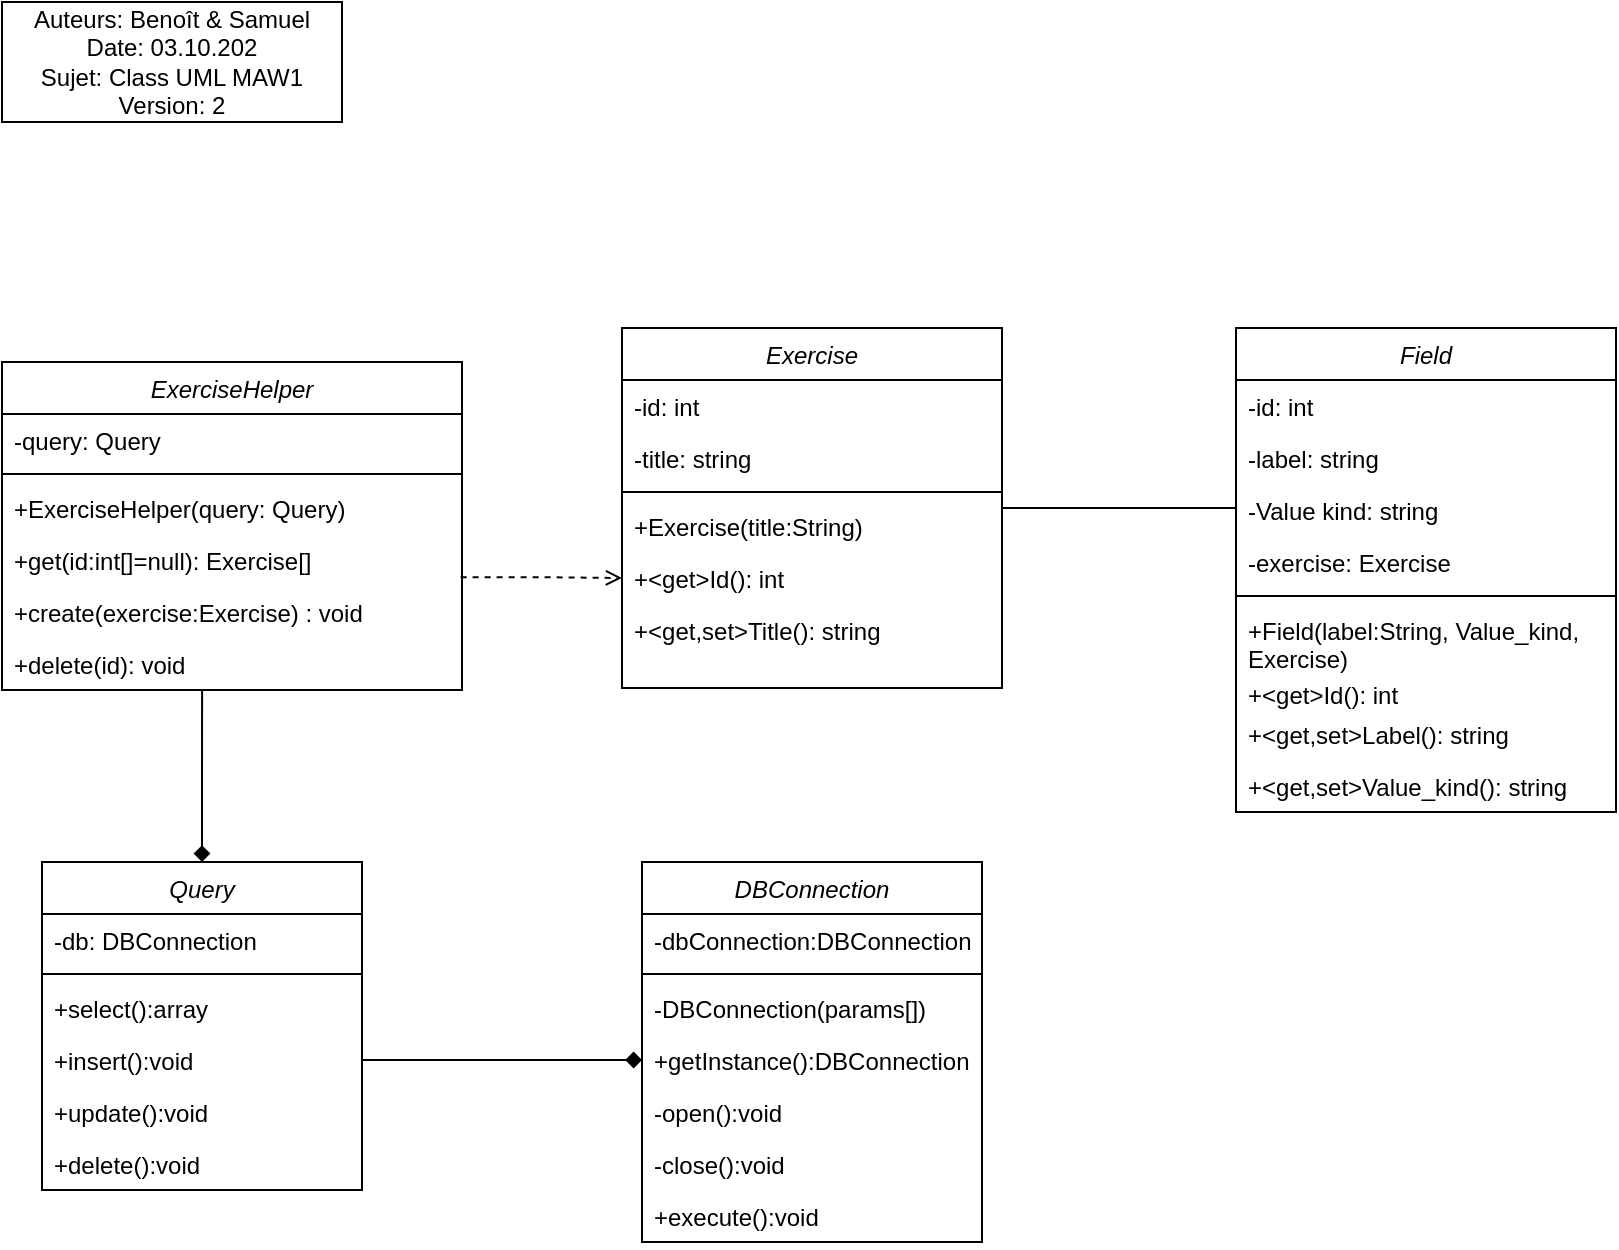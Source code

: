 <mxfile version="20.2.3" type="device"><diagram id="C5RBs43oDa-KdzZeNtuy" name="Page-1"><mxGraphModel dx="395" dy="238" grid="1" gridSize="10" guides="1" tooltips="1" connect="1" arrows="1" fold="1" page="1" pageScale="1" pageWidth="827" pageHeight="1169" math="0" shadow="0"><root><mxCell id="WIyWlLk6GJQsqaUBKTNV-0"/><mxCell id="WIyWlLk6GJQsqaUBKTNV-1" parent="WIyWlLk6GJQsqaUBKTNV-0"/><mxCell id="zkfFHV4jXpPFQw0GAbJ--0" value="DBConnection" style="swimlane;fontStyle=2;align=center;verticalAlign=top;childLayout=stackLayout;horizontal=1;startSize=26;horizontalStack=0;resizeParent=1;resizeLast=0;collapsible=1;marginBottom=0;rounded=0;shadow=0;strokeWidth=1;" parent="WIyWlLk6GJQsqaUBKTNV-1" vertex="1"><mxGeometry x="340" y="450" width="170" height="190" as="geometry"><mxRectangle x="230" y="140" width="160" height="26" as="alternateBounds"/></mxGeometry></mxCell><mxCell id="M4dQgFBQKcyhbSVFDdlS-5" value="-dbConnection:DBConnection" style="text;align=left;verticalAlign=top;spacingLeft=4;spacingRight=4;overflow=hidden;rotatable=0;points=[[0,0.5],[1,0.5]];portConstraint=eastwest;rounded=0;shadow=0;html=0;" parent="zkfFHV4jXpPFQw0GAbJ--0" vertex="1"><mxGeometry y="26" width="170" height="26" as="geometry"/></mxCell><mxCell id="zkfFHV4jXpPFQw0GAbJ--4" value="" style="line;html=1;strokeWidth=1;align=left;verticalAlign=middle;spacingTop=-1;spacingLeft=3;spacingRight=3;rotatable=0;labelPosition=right;points=[];portConstraint=eastwest;" parent="zkfFHV4jXpPFQw0GAbJ--0" vertex="1"><mxGeometry y="52" width="170" height="8" as="geometry"/></mxCell><mxCell id="M4dQgFBQKcyhbSVFDdlS-7" value="-DBConnection(params[])" style="text;align=left;verticalAlign=top;spacingLeft=4;spacingRight=4;overflow=hidden;rotatable=0;points=[[0,0.5],[1,0.5]];portConstraint=eastwest;" parent="zkfFHV4jXpPFQw0GAbJ--0" vertex="1"><mxGeometry y="60" width="170" height="26" as="geometry"/></mxCell><mxCell id="LhS3sPZZGW_g35Ehr8yf-23" value="+getInstance():DBConnection" style="text;align=left;verticalAlign=top;spacingLeft=4;spacingRight=4;overflow=hidden;rotatable=0;points=[[0,0.5],[1,0.5]];portConstraint=eastwest;" parent="zkfFHV4jXpPFQw0GAbJ--0" vertex="1"><mxGeometry y="86" width="170" height="26" as="geometry"/></mxCell><mxCell id="LhS3sPZZGW_g35Ehr8yf-22" value="-open():void" style="text;align=left;verticalAlign=top;spacingLeft=4;spacingRight=4;overflow=hidden;rotatable=0;points=[[0,0.5],[1,0.5]];portConstraint=eastwest;" parent="zkfFHV4jXpPFQw0GAbJ--0" vertex="1"><mxGeometry y="112" width="170" height="26" as="geometry"/></mxCell><mxCell id="M4dQgFBQKcyhbSVFDdlS-8" value="-close():void" style="text;align=left;verticalAlign=top;spacingLeft=4;spacingRight=4;overflow=hidden;rotatable=0;points=[[0,0.5],[1,0.5]];portConstraint=eastwest;rounded=0;shadow=0;html=0;" parent="zkfFHV4jXpPFQw0GAbJ--0" vertex="1"><mxGeometry y="138" width="170" height="26" as="geometry"/></mxCell><mxCell id="M4dQgFBQKcyhbSVFDdlS-6" value="+execute():void" style="text;align=left;verticalAlign=top;spacingLeft=4;spacingRight=4;overflow=hidden;rotatable=0;points=[[0,0.5],[1,0.5]];portConstraint=eastwest;rounded=0;shadow=0;html=0;" parent="zkfFHV4jXpPFQw0GAbJ--0" vertex="1"><mxGeometry y="164" width="170" height="26" as="geometry"/></mxCell><mxCell id="LhS3sPZZGW_g35Ehr8yf-27" style="edgeStyle=orthogonalEdgeStyle;rounded=0;orthogonalLoop=1;jettySize=auto;html=1;entryX=0.435;entryY=1.015;entryDx=0;entryDy=0;entryPerimeter=0;startArrow=diamond;startFill=1;endArrow=none;endFill=0;" parent="WIyWlLk6GJQsqaUBKTNV-1" source="M4dQgFBQKcyhbSVFDdlS-10" target="M4dQgFBQKcyhbSVFDdlS-21" edge="1"><mxGeometry relative="1" as="geometry"/></mxCell><mxCell id="M4dQgFBQKcyhbSVFDdlS-10" value="Query" style="swimlane;fontStyle=2;align=center;verticalAlign=top;childLayout=stackLayout;horizontal=1;startSize=26;horizontalStack=0;resizeParent=1;resizeLast=0;collapsible=1;marginBottom=0;rounded=0;shadow=0;strokeWidth=1;" parent="WIyWlLk6GJQsqaUBKTNV-1" vertex="1"><mxGeometry x="40" y="450" width="160" height="164" as="geometry"><mxRectangle x="230" y="140" width="160" height="26" as="alternateBounds"/></mxGeometry></mxCell><mxCell id="M4dQgFBQKcyhbSVFDdlS-11" value="-db: DBConnection" style="text;align=left;verticalAlign=top;spacingLeft=4;spacingRight=4;overflow=hidden;rotatable=0;points=[[0,0.5],[1,0.5]];portConstraint=eastwest;rounded=0;shadow=0;html=0;" parent="M4dQgFBQKcyhbSVFDdlS-10" vertex="1"><mxGeometry y="26" width="160" height="26" as="geometry"/></mxCell><mxCell id="M4dQgFBQKcyhbSVFDdlS-12" value="" style="line;html=1;strokeWidth=1;align=left;verticalAlign=middle;spacingTop=-1;spacingLeft=3;spacingRight=3;rotatable=0;labelPosition=right;points=[];portConstraint=eastwest;" parent="M4dQgFBQKcyhbSVFDdlS-10" vertex="1"><mxGeometry y="52" width="160" height="8" as="geometry"/></mxCell><mxCell id="M4dQgFBQKcyhbSVFDdlS-13" value="+select():array" style="text;align=left;verticalAlign=top;spacingLeft=4;spacingRight=4;overflow=hidden;rotatable=0;points=[[0,0.5],[1,0.5]];portConstraint=eastwest;" parent="M4dQgFBQKcyhbSVFDdlS-10" vertex="1"><mxGeometry y="60" width="160" height="26" as="geometry"/></mxCell><mxCell id="M4dQgFBQKcyhbSVFDdlS-14" value="+insert():void" style="text;align=left;verticalAlign=top;spacingLeft=4;spacingRight=4;overflow=hidden;rotatable=0;points=[[0,0.5],[1,0.5]];portConstraint=eastwest;rounded=0;shadow=0;html=0;" parent="M4dQgFBQKcyhbSVFDdlS-10" vertex="1"><mxGeometry y="86" width="160" height="26" as="geometry"/></mxCell><mxCell id="M4dQgFBQKcyhbSVFDdlS-24" value="+update():void" style="text;align=left;verticalAlign=top;spacingLeft=4;spacingRight=4;overflow=hidden;rotatable=0;points=[[0,0.5],[1,0.5]];portConstraint=eastwest;rounded=0;shadow=0;html=0;" parent="M4dQgFBQKcyhbSVFDdlS-10" vertex="1"><mxGeometry y="112" width="160" height="26" as="geometry"/></mxCell><mxCell id="M4dQgFBQKcyhbSVFDdlS-15" value="+delete():void" style="text;align=left;verticalAlign=top;spacingLeft=4;spacingRight=4;overflow=hidden;rotatable=0;points=[[0,0.5],[1,0.5]];portConstraint=eastwest;rounded=0;shadow=0;html=0;" parent="M4dQgFBQKcyhbSVFDdlS-10" vertex="1"><mxGeometry y="138" width="160" height="26" as="geometry"/></mxCell><mxCell id="M4dQgFBQKcyhbSVFDdlS-16" value="Exercise" style="swimlane;fontStyle=2;align=center;verticalAlign=top;childLayout=stackLayout;horizontal=1;startSize=26;horizontalStack=0;resizeParent=1;resizeLast=0;collapsible=1;marginBottom=0;rounded=0;shadow=0;strokeWidth=1;" parent="WIyWlLk6GJQsqaUBKTNV-1" vertex="1"><mxGeometry x="330" y="183" width="190" height="180" as="geometry"><mxRectangle x="230" y="140" width="160" height="26" as="alternateBounds"/></mxGeometry></mxCell><mxCell id="M4dQgFBQKcyhbSVFDdlS-17" value="-id: int" style="text;align=left;verticalAlign=top;spacingLeft=4;spacingRight=4;overflow=hidden;rotatable=0;points=[[0,0.5],[1,0.5]];portConstraint=eastwest;rounded=0;shadow=0;html=0;" parent="M4dQgFBQKcyhbSVFDdlS-16" vertex="1"><mxGeometry y="26" width="190" height="26" as="geometry"/></mxCell><mxCell id="M4dQgFBQKcyhbSVFDdlS-26" value="-title: string" style="text;align=left;verticalAlign=top;spacingLeft=4;spacingRight=4;overflow=hidden;rotatable=0;points=[[0,0.5],[1,0.5]];portConstraint=eastwest;rounded=0;shadow=0;html=0;" parent="M4dQgFBQKcyhbSVFDdlS-16" vertex="1"><mxGeometry y="52" width="190" height="26" as="geometry"/></mxCell><mxCell id="M4dQgFBQKcyhbSVFDdlS-18" value="" style="line;html=1;strokeWidth=1;align=left;verticalAlign=middle;spacingTop=-1;spacingLeft=3;spacingRight=3;rotatable=0;labelPosition=right;points=[];portConstraint=eastwest;" parent="M4dQgFBQKcyhbSVFDdlS-16" vertex="1"><mxGeometry y="78" width="190" height="8" as="geometry"/></mxCell><mxCell id="LhS3sPZZGW_g35Ehr8yf-8" value="+Exercise(title:String)" style="text;align=left;verticalAlign=top;spacingLeft=4;spacingRight=4;overflow=hidden;rotatable=0;points=[[0,0.5],[1,0.5]];portConstraint=eastwest;rounded=0;shadow=0;html=0;" parent="M4dQgFBQKcyhbSVFDdlS-16" vertex="1"><mxGeometry y="86" width="190" height="26" as="geometry"/></mxCell><mxCell id="M4dQgFBQKcyhbSVFDdlS-29" value="+&lt;get&gt;Id(): int" style="text;align=left;verticalAlign=top;spacingLeft=4;spacingRight=4;overflow=hidden;rotatable=0;points=[[0,0.5],[1,0.5]];portConstraint=eastwest;rounded=0;shadow=0;html=0;" parent="M4dQgFBQKcyhbSVFDdlS-16" vertex="1"><mxGeometry y="112" width="190" height="26" as="geometry"/></mxCell><mxCell id="M4dQgFBQKcyhbSVFDdlS-31" value="+&lt;get,set&gt;Title(): string" style="text;align=left;verticalAlign=top;spacingLeft=4;spacingRight=4;overflow=hidden;rotatable=0;points=[[0,0.5],[1,0.5]];portConstraint=eastwest;rounded=0;shadow=0;html=0;" parent="M4dQgFBQKcyhbSVFDdlS-16" vertex="1"><mxGeometry y="138" width="190" height="26" as="geometry"/></mxCell><mxCell id="g44PXyO2RgpmU1MGCWOC-0" value="Auteurs: Benoît &amp;amp; Samuel&lt;br&gt;Date: 03.10.202&lt;br&gt;Sujet: Class UML MAW1&lt;br&gt;Version: 2" style="rounded=0;whiteSpace=wrap;html=1;" parent="WIyWlLk6GJQsqaUBKTNV-1" vertex="1"><mxGeometry x="20" y="20" width="170" height="60" as="geometry"/></mxCell><mxCell id="LhS3sPZZGW_g35Ehr8yf-0" value="ExerciseHelper" style="swimlane;fontStyle=2;align=center;verticalAlign=top;childLayout=stackLayout;horizontal=1;startSize=26;horizontalStack=0;resizeParent=1;resizeLast=0;collapsible=1;marginBottom=0;rounded=0;shadow=0;strokeWidth=1;" parent="WIyWlLk6GJQsqaUBKTNV-1" vertex="1"><mxGeometry x="20" y="200" width="230" height="164" as="geometry"><mxRectangle x="230" y="140" width="160" height="26" as="alternateBounds"/></mxGeometry></mxCell><mxCell id="LhS3sPZZGW_g35Ehr8yf-11" value="-query: Query" style="text;align=left;verticalAlign=top;spacingLeft=4;spacingRight=4;overflow=hidden;rotatable=0;points=[[0,0.5],[1,0.5]];portConstraint=eastwest;" parent="LhS3sPZZGW_g35Ehr8yf-0" vertex="1"><mxGeometry y="26" width="230" height="26" as="geometry"/></mxCell><mxCell id="LhS3sPZZGW_g35Ehr8yf-2" value="" style="line;html=1;strokeWidth=1;align=left;verticalAlign=middle;spacingTop=-1;spacingLeft=3;spacingRight=3;rotatable=0;labelPosition=right;points=[];portConstraint=eastwest;" parent="LhS3sPZZGW_g35Ehr8yf-0" vertex="1"><mxGeometry y="52" width="230" height="8" as="geometry"/></mxCell><mxCell id="LhS3sPZZGW_g35Ehr8yf-10" value="+ExerciseHelper(query: Query)" style="text;align=left;verticalAlign=top;spacingLeft=4;spacingRight=4;overflow=hidden;rotatable=0;points=[[0,0.5],[1,0.5]];portConstraint=eastwest;rounded=0;shadow=0;html=0;" parent="LhS3sPZZGW_g35Ehr8yf-0" vertex="1"><mxGeometry y="60" width="230" height="26" as="geometry"/></mxCell><mxCell id="M4dQgFBQKcyhbSVFDdlS-19" value="+get(id:int[]=null): Exercise[]" style="text;align=left;verticalAlign=top;spacingLeft=4;spacingRight=4;overflow=hidden;rotatable=0;points=[[0,0.5],[1,0.5]];portConstraint=eastwest;" parent="LhS3sPZZGW_g35Ehr8yf-0" vertex="1"><mxGeometry y="86" width="230" height="26" as="geometry"/></mxCell><mxCell id="M4dQgFBQKcyhbSVFDdlS-20" value="+create(exercise:Exercise) : void" style="text;align=left;verticalAlign=top;spacingLeft=4;spacingRight=4;overflow=hidden;rotatable=0;points=[[0,0.5],[1,0.5]];portConstraint=eastwest;rounded=0;shadow=0;html=0;" parent="LhS3sPZZGW_g35Ehr8yf-0" vertex="1"><mxGeometry y="112" width="230" height="26" as="geometry"/></mxCell><mxCell id="M4dQgFBQKcyhbSVFDdlS-21" value="+delete(id): void" style="text;align=left;verticalAlign=top;spacingLeft=4;spacingRight=4;overflow=hidden;rotatable=0;points=[[0,0.5],[1,0.5]];portConstraint=eastwest;rounded=0;shadow=0;html=0;" parent="LhS3sPZZGW_g35Ehr8yf-0" vertex="1"><mxGeometry y="138" width="230" height="26" as="geometry"/></mxCell><mxCell id="LhS3sPZZGW_g35Ehr8yf-7" value="" style="edgeStyle=orthogonalEdgeStyle;rounded=0;orthogonalLoop=1;jettySize=auto;html=1;dashed=1;endArrow=open;endFill=0;exitX=0.997;exitY=-0.169;exitDx=0;exitDy=0;exitPerimeter=0;" parent="WIyWlLk6GJQsqaUBKTNV-1" source="M4dQgFBQKcyhbSVFDdlS-20" target="M4dQgFBQKcyhbSVFDdlS-29" edge="1"><mxGeometry relative="1" as="geometry"/></mxCell><mxCell id="LhS3sPZZGW_g35Ehr8yf-26" style="edgeStyle=orthogonalEdgeStyle;rounded=0;orthogonalLoop=1;jettySize=auto;html=1;entryX=0;entryY=0.5;entryDx=0;entryDy=0;startArrow=none;startFill=0;endArrow=diamond;endFill=1;" parent="WIyWlLk6GJQsqaUBKTNV-1" source="M4dQgFBQKcyhbSVFDdlS-14" target="LhS3sPZZGW_g35Ehr8yf-23" edge="1"><mxGeometry relative="1" as="geometry"/></mxCell><mxCell id="8YrsZ9j2m8xOHQ60exlW-4" value="Field" style="swimlane;fontStyle=2;align=center;verticalAlign=top;childLayout=stackLayout;horizontal=1;startSize=26;horizontalStack=0;resizeParent=1;resizeLast=0;collapsible=1;marginBottom=0;rounded=0;shadow=0;strokeWidth=1;" vertex="1" parent="WIyWlLk6GJQsqaUBKTNV-1"><mxGeometry x="637" y="183" width="190" height="242" as="geometry"><mxRectangle x="230" y="140" width="160" height="26" as="alternateBounds"/></mxGeometry></mxCell><mxCell id="8YrsZ9j2m8xOHQ60exlW-5" value="-id: int" style="text;align=left;verticalAlign=top;spacingLeft=4;spacingRight=4;overflow=hidden;rotatable=0;points=[[0,0.5],[1,0.5]];portConstraint=eastwest;rounded=0;shadow=0;html=0;" vertex="1" parent="8YrsZ9j2m8xOHQ60exlW-4"><mxGeometry y="26" width="190" height="26" as="geometry"/></mxCell><mxCell id="8YrsZ9j2m8xOHQ60exlW-6" value="-label: string" style="text;align=left;verticalAlign=top;spacingLeft=4;spacingRight=4;overflow=hidden;rotatable=0;points=[[0,0.5],[1,0.5]];portConstraint=eastwest;rounded=0;shadow=0;html=0;" vertex="1" parent="8YrsZ9j2m8xOHQ60exlW-4"><mxGeometry y="52" width="190" height="26" as="geometry"/></mxCell><mxCell id="8YrsZ9j2m8xOHQ60exlW-13" value="-Value kind: string" style="text;align=left;verticalAlign=top;spacingLeft=4;spacingRight=4;overflow=hidden;rotatable=0;points=[[0,0.5],[1,0.5]];portConstraint=eastwest;rounded=0;shadow=0;html=0;" vertex="1" parent="8YrsZ9j2m8xOHQ60exlW-4"><mxGeometry y="78" width="190" height="26" as="geometry"/></mxCell><mxCell id="8YrsZ9j2m8xOHQ60exlW-14" value="-exercise: Exercise" style="text;align=left;verticalAlign=top;spacingLeft=4;spacingRight=4;overflow=hidden;rotatable=0;points=[[0,0.5],[1,0.5]];portConstraint=eastwest;rounded=0;shadow=0;html=0;" vertex="1" parent="8YrsZ9j2m8xOHQ60exlW-4"><mxGeometry y="104" width="190" height="26" as="geometry"/></mxCell><mxCell id="8YrsZ9j2m8xOHQ60exlW-7" value="" style="line;html=1;strokeWidth=1;align=left;verticalAlign=middle;spacingTop=-1;spacingLeft=3;spacingRight=3;rotatable=0;labelPosition=right;points=[];portConstraint=eastwest;" vertex="1" parent="8YrsZ9j2m8xOHQ60exlW-4"><mxGeometry y="130" width="190" height="8" as="geometry"/></mxCell><mxCell id="8YrsZ9j2m8xOHQ60exlW-8" value="+Field(label:String, Value_kind,&#10;Exercise)" style="text;align=left;verticalAlign=top;spacingLeft=4;spacingRight=4;overflow=hidden;rotatable=0;points=[[0,0.5],[1,0.5]];portConstraint=eastwest;rounded=0;shadow=0;html=0;" vertex="1" parent="8YrsZ9j2m8xOHQ60exlW-4"><mxGeometry y="138" width="190" height="32" as="geometry"/></mxCell><mxCell id="8YrsZ9j2m8xOHQ60exlW-9" value="+&lt;get&gt;Id(): int" style="text;align=left;verticalAlign=top;spacingLeft=4;spacingRight=4;overflow=hidden;rotatable=0;points=[[0,0.5],[1,0.5]];portConstraint=eastwest;rounded=0;shadow=0;html=0;" vertex="1" parent="8YrsZ9j2m8xOHQ60exlW-4"><mxGeometry y="170" width="190" height="20" as="geometry"/></mxCell><mxCell id="8YrsZ9j2m8xOHQ60exlW-10" value="+&lt;get,set&gt;Label(): string" style="text;align=left;verticalAlign=top;spacingLeft=4;spacingRight=4;overflow=hidden;rotatable=0;points=[[0,0.5],[1,0.5]];portConstraint=eastwest;rounded=0;shadow=0;html=0;" vertex="1" parent="8YrsZ9j2m8xOHQ60exlW-4"><mxGeometry y="190" width="190" height="26" as="geometry"/></mxCell><mxCell id="8YrsZ9j2m8xOHQ60exlW-15" value="+&lt;get,set&gt;Value_kind(): string" style="text;align=left;verticalAlign=top;spacingLeft=4;spacingRight=4;overflow=hidden;rotatable=0;points=[[0,0.5],[1,0.5]];portConstraint=eastwest;rounded=0;shadow=0;html=0;" vertex="1" parent="8YrsZ9j2m8xOHQ60exlW-4"><mxGeometry y="216" width="190" height="26" as="geometry"/></mxCell><mxCell id="8YrsZ9j2m8xOHQ60exlW-11" style="edgeStyle=orthogonalEdgeStyle;rounded=0;orthogonalLoop=1;jettySize=auto;html=1;endArrow=none;endFill=0;" edge="1" parent="WIyWlLk6GJQsqaUBKTNV-1"><mxGeometry relative="1" as="geometry"><mxPoint x="637" y="273" as="sourcePoint"/><mxPoint x="520" y="273" as="targetPoint"/><Array as="points"><mxPoint x="631" y="273"/></Array></mxGeometry></mxCell></root></mxGraphModel></diagram></mxfile>